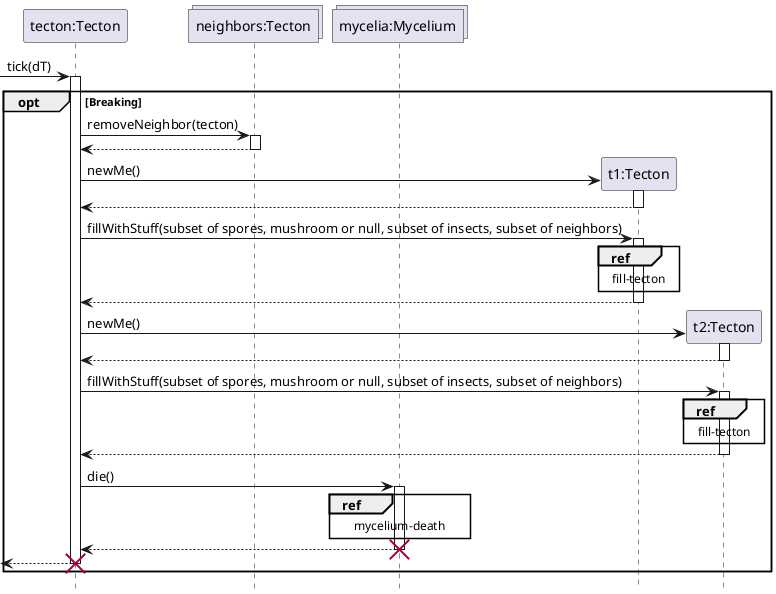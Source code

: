@startuml Tecton/tecton-break-seq
hide footbox

participant "tecton:Tecton" as Dying
collections "neighbors:Tecton" as allNeighbors
collections "mycelia:Mycelium" as target

-> Dying : tick(dT)
activate Dying
opt Breaking

Dying -> allNeighbors : removeNeighbor(tecton)
activate allNeighbors
return

create "t1:Tecton" as New1
Dying -> New1 : newMe()
activate New1
return
Dying -> New1 : fillWithStuff(subset of spores, mushroom or null, subset of insects, subset of neighbors)
activate New1
ref over New1
    fill-tecton
end ref
return

create "t2:Tecton" as New2
Dying -> New2 : newMe()
activate New2
return

Dying -> New2 : fillWithStuff(subset of spores, mushroom or null, subset of insects, subset of neighbors)
activate New2
ref over New2
    fill-tecton
end ref
return

Dying -> target : die()
activate target

ref over target
    mycelium-death
end ref

return
destroy target

<-- Dying
destroy Dying
end

@enduml